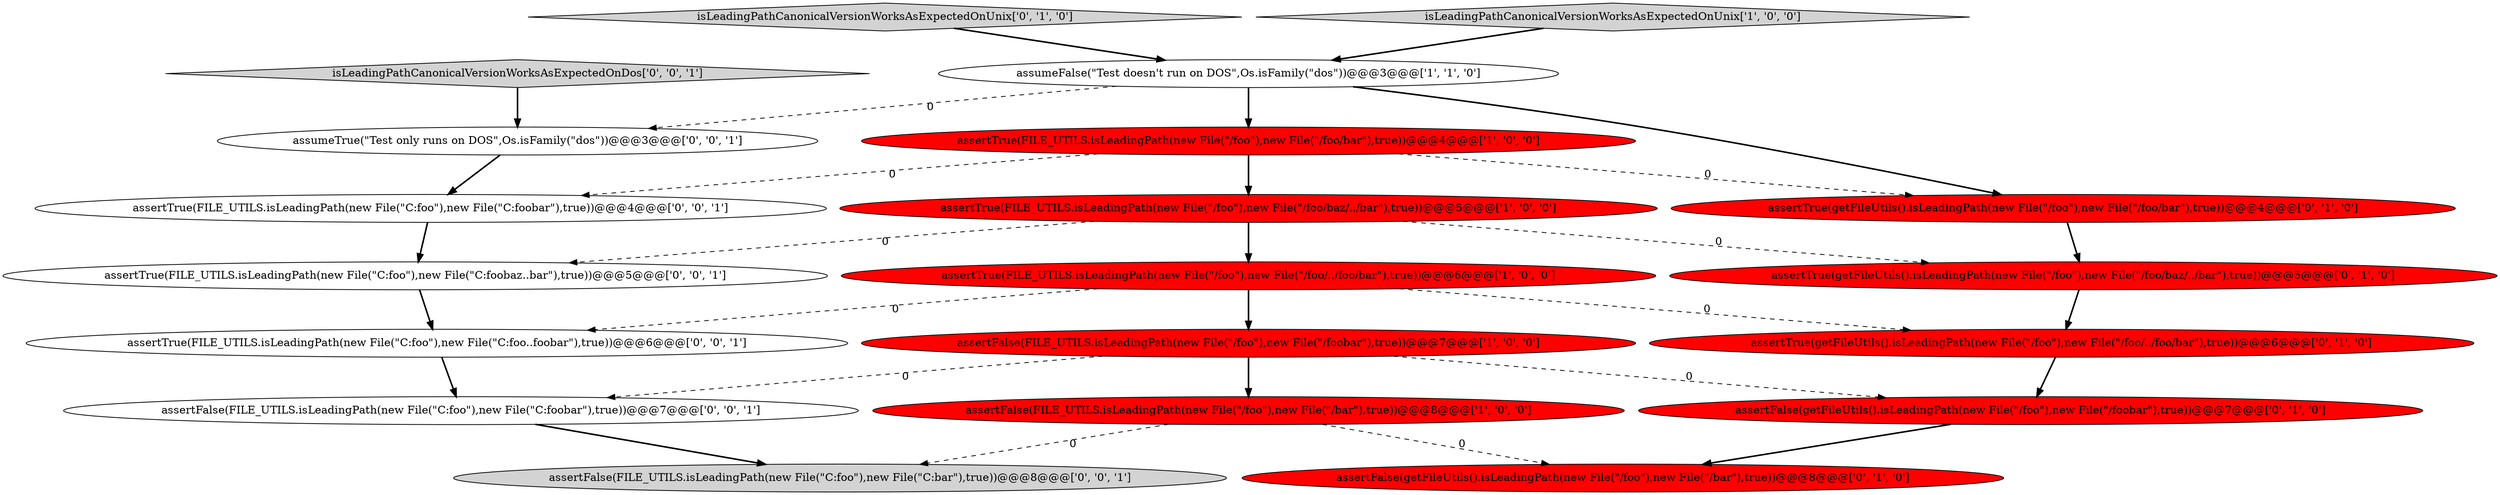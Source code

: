 digraph {
11 [style = filled, label = "assertTrue(getFileUtils().isLeadingPath(new File(\"/foo\"),new File(\"/foo/../foo/bar\"),true))@@@6@@@['0', '1', '0']", fillcolor = red, shape = ellipse image = "AAA1AAABBB2BBB"];
13 [style = filled, label = "assertTrue(FILE_UTILS.isLeadingPath(new File(\"C:\foo\"),new File(\"C:\foo\bar\"),true))@@@4@@@['0', '0', '1']", fillcolor = white, shape = ellipse image = "AAA0AAABBB3BBB"];
18 [style = filled, label = "assertFalse(FILE_UTILS.isLeadingPath(new File(\"C:\foo\"),new File(\"C:\bar\"),true))@@@8@@@['0', '0', '1']", fillcolor = lightgray, shape = ellipse image = "AAA0AAABBB3BBB"];
19 [style = filled, label = "assertTrue(FILE_UTILS.isLeadingPath(new File(\"C:\foo\"),new File(\"C:\foo\..\foo\bar\"),true))@@@6@@@['0', '0', '1']", fillcolor = white, shape = ellipse image = "AAA0AAABBB3BBB"];
4 [style = filled, label = "assertTrue(FILE_UTILS.isLeadingPath(new File(\"/foo\"),new File(\"/foo/../foo/bar\"),true))@@@6@@@['1', '0', '0']", fillcolor = red, shape = ellipse image = "AAA1AAABBB1BBB"];
7 [style = filled, label = "assertTrue(getFileUtils().isLeadingPath(new File(\"/foo\"),new File(\"/foo/baz/../bar\"),true))@@@5@@@['0', '1', '0']", fillcolor = red, shape = ellipse image = "AAA1AAABBB2BBB"];
14 [style = filled, label = "isLeadingPathCanonicalVersionWorksAsExpectedOnDos['0', '0', '1']", fillcolor = lightgray, shape = diamond image = "AAA0AAABBB3BBB"];
8 [style = filled, label = "assertFalse(getFileUtils().isLeadingPath(new File(\"/foo\"),new File(\"/bar\"),true))@@@8@@@['0', '1', '0']", fillcolor = red, shape = ellipse image = "AAA1AAABBB2BBB"];
9 [style = filled, label = "isLeadingPathCanonicalVersionWorksAsExpectedOnUnix['0', '1', '0']", fillcolor = lightgray, shape = diamond image = "AAA0AAABBB2BBB"];
6 [style = filled, label = "assertFalse(FILE_UTILS.isLeadingPath(new File(\"/foo\"),new File(\"/bar\"),true))@@@8@@@['1', '0', '0']", fillcolor = red, shape = ellipse image = "AAA1AAABBB1BBB"];
5 [style = filled, label = "assumeFalse(\"Test doesn't run on DOS\",Os.isFamily(\"dos\"))@@@3@@@['1', '1', '0']", fillcolor = white, shape = ellipse image = "AAA0AAABBB1BBB"];
15 [style = filled, label = "assumeTrue(\"Test only runs on DOS\",Os.isFamily(\"dos\"))@@@3@@@['0', '0', '1']", fillcolor = white, shape = ellipse image = "AAA0AAABBB3BBB"];
16 [style = filled, label = "assertFalse(FILE_UTILS.isLeadingPath(new File(\"C:\foo\"),new File(\"C:\foobar\"),true))@@@7@@@['0', '0', '1']", fillcolor = white, shape = ellipse image = "AAA0AAABBB3BBB"];
1 [style = filled, label = "assertTrue(FILE_UTILS.isLeadingPath(new File(\"/foo\"),new File(\"/foo/baz/../bar\"),true))@@@5@@@['1', '0', '0']", fillcolor = red, shape = ellipse image = "AAA1AAABBB1BBB"];
2 [style = filled, label = "assertFalse(FILE_UTILS.isLeadingPath(new File(\"/foo\"),new File(\"/foobar\"),true))@@@7@@@['1', '0', '0']", fillcolor = red, shape = ellipse image = "AAA1AAABBB1BBB"];
10 [style = filled, label = "assertFalse(getFileUtils().isLeadingPath(new File(\"/foo\"),new File(\"/foobar\"),true))@@@7@@@['0', '1', '0']", fillcolor = red, shape = ellipse image = "AAA1AAABBB2BBB"];
17 [style = filled, label = "assertTrue(FILE_UTILS.isLeadingPath(new File(\"C:\foo\"),new File(\"C:\foo\baz\..\bar\"),true))@@@5@@@['0', '0', '1']", fillcolor = white, shape = ellipse image = "AAA0AAABBB3BBB"];
12 [style = filled, label = "assertTrue(getFileUtils().isLeadingPath(new File(\"/foo\"),new File(\"/foo/bar\"),true))@@@4@@@['0', '1', '0']", fillcolor = red, shape = ellipse image = "AAA1AAABBB2BBB"];
3 [style = filled, label = "isLeadingPathCanonicalVersionWorksAsExpectedOnUnix['1', '0', '0']", fillcolor = lightgray, shape = diamond image = "AAA0AAABBB1BBB"];
0 [style = filled, label = "assertTrue(FILE_UTILS.isLeadingPath(new File(\"/foo\"),new File(\"/foo/bar\"),true))@@@4@@@['1', '0', '0']", fillcolor = red, shape = ellipse image = "AAA1AAABBB1BBB"];
1->4 [style = bold, label=""];
6->8 [style = dashed, label="0"];
15->13 [style = bold, label=""];
7->11 [style = bold, label=""];
16->18 [style = bold, label=""];
2->6 [style = bold, label=""];
4->2 [style = bold, label=""];
0->12 [style = dashed, label="0"];
17->19 [style = bold, label=""];
12->7 [style = bold, label=""];
2->10 [style = dashed, label="0"];
19->16 [style = bold, label=""];
6->18 [style = dashed, label="0"];
13->17 [style = bold, label=""];
3->5 [style = bold, label=""];
1->17 [style = dashed, label="0"];
10->8 [style = bold, label=""];
5->0 [style = bold, label=""];
5->12 [style = bold, label=""];
11->10 [style = bold, label=""];
0->1 [style = bold, label=""];
2->16 [style = dashed, label="0"];
0->13 [style = dashed, label="0"];
9->5 [style = bold, label=""];
4->19 [style = dashed, label="0"];
14->15 [style = bold, label=""];
4->11 [style = dashed, label="0"];
1->7 [style = dashed, label="0"];
5->15 [style = dashed, label="0"];
}
